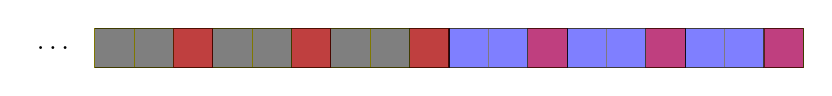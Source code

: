 \begin{tikzpicture}[auto, node distance=3.5cm,>=latex']
\tikzstyle{inner} = [draw, fill=none, rectangle, 
minimum height=5em, minimum width=7em, node distance=4cm, text width=7em, align=center]
\tikzstyle{outer} = [draw=gray,dashed,fill=none,thick,inner sep=0.2cm]
\tikzstyle{cord} = [coordinate]
\tikzstyle{sum} = [draw,circle,radius=0.5cm]
\draw[step=0.5cm,color=yellow,thin] (-1.5,0) grid (7.5,0.5);
%\node at (-1.25,+0.25) {0};
%\node at (-0.75,+0.25) {1};
%\node at (-0.25,+0.25) {1};
%\node at (+0.25,+0.25) {0};
%\node at (+0.75,+0.25) {1};
%\node at (+1.25,+0.25) {0};
%\node at (+1.75,+0.25) {1};
%\node at (+2.25,+0.25) {0};
%\node at (+2.75,+0.25) {1};
%\node at (+3.25,+0.25) {0};
%\node at (+3.75,+0.25) {0};
%\node at (+4.25,+0.25) {1};
%\node at (+4.75,+0.25) {0};
%\node at (+5.25,+0.25) {0};
%\node at (+5.75,+0.25) {0};
%\node at (+6.25,+0.25) {0};
%\node at (+6.75,+0.25) {0};
%\node at (+7.25,+0.25) {1};
\draw[fill=black,opacity=0.5] (0,0) rectangle (1.5,0.5);
\draw[fill=black,opacity=0.5] (1.5,0) rectangle (3,0.5);
\draw[fill=blue,opacity=0.5] (3,0) rectangle (4.5,0.5);
\draw[fill=blue,opacity=0.5] (4.5,0) rectangle (6,0.5);
\draw[fill=black,opacity=0.5] (-1.5,0.5) rectangle (0,0);
\draw[fill=blue,opacity=0.5] (6,0) rectangle (7.5,0.5);
\draw [fill=red,opacity=0.5] (1,0) rectangle (1.5,0.5);
\draw [fill=red,opacity=0.5] (2.5,0) rectangle (3,0.5);
\draw [fill=red,opacity=0.5] (4,0) rectangle (4.5,0.5);
\draw [fill=red,opacity=0.5] (5.5,0) rectangle (6,0.5);
\draw [fill=red,opacity=0.5] (-0.5,0) rectangle (0,0.5);
\draw [fill=red,opacity=0.5] (7,0) rectangle (7.5,0.5);
\node[] at (-2,0.25) {$\dots$};
\end{tikzpicture}